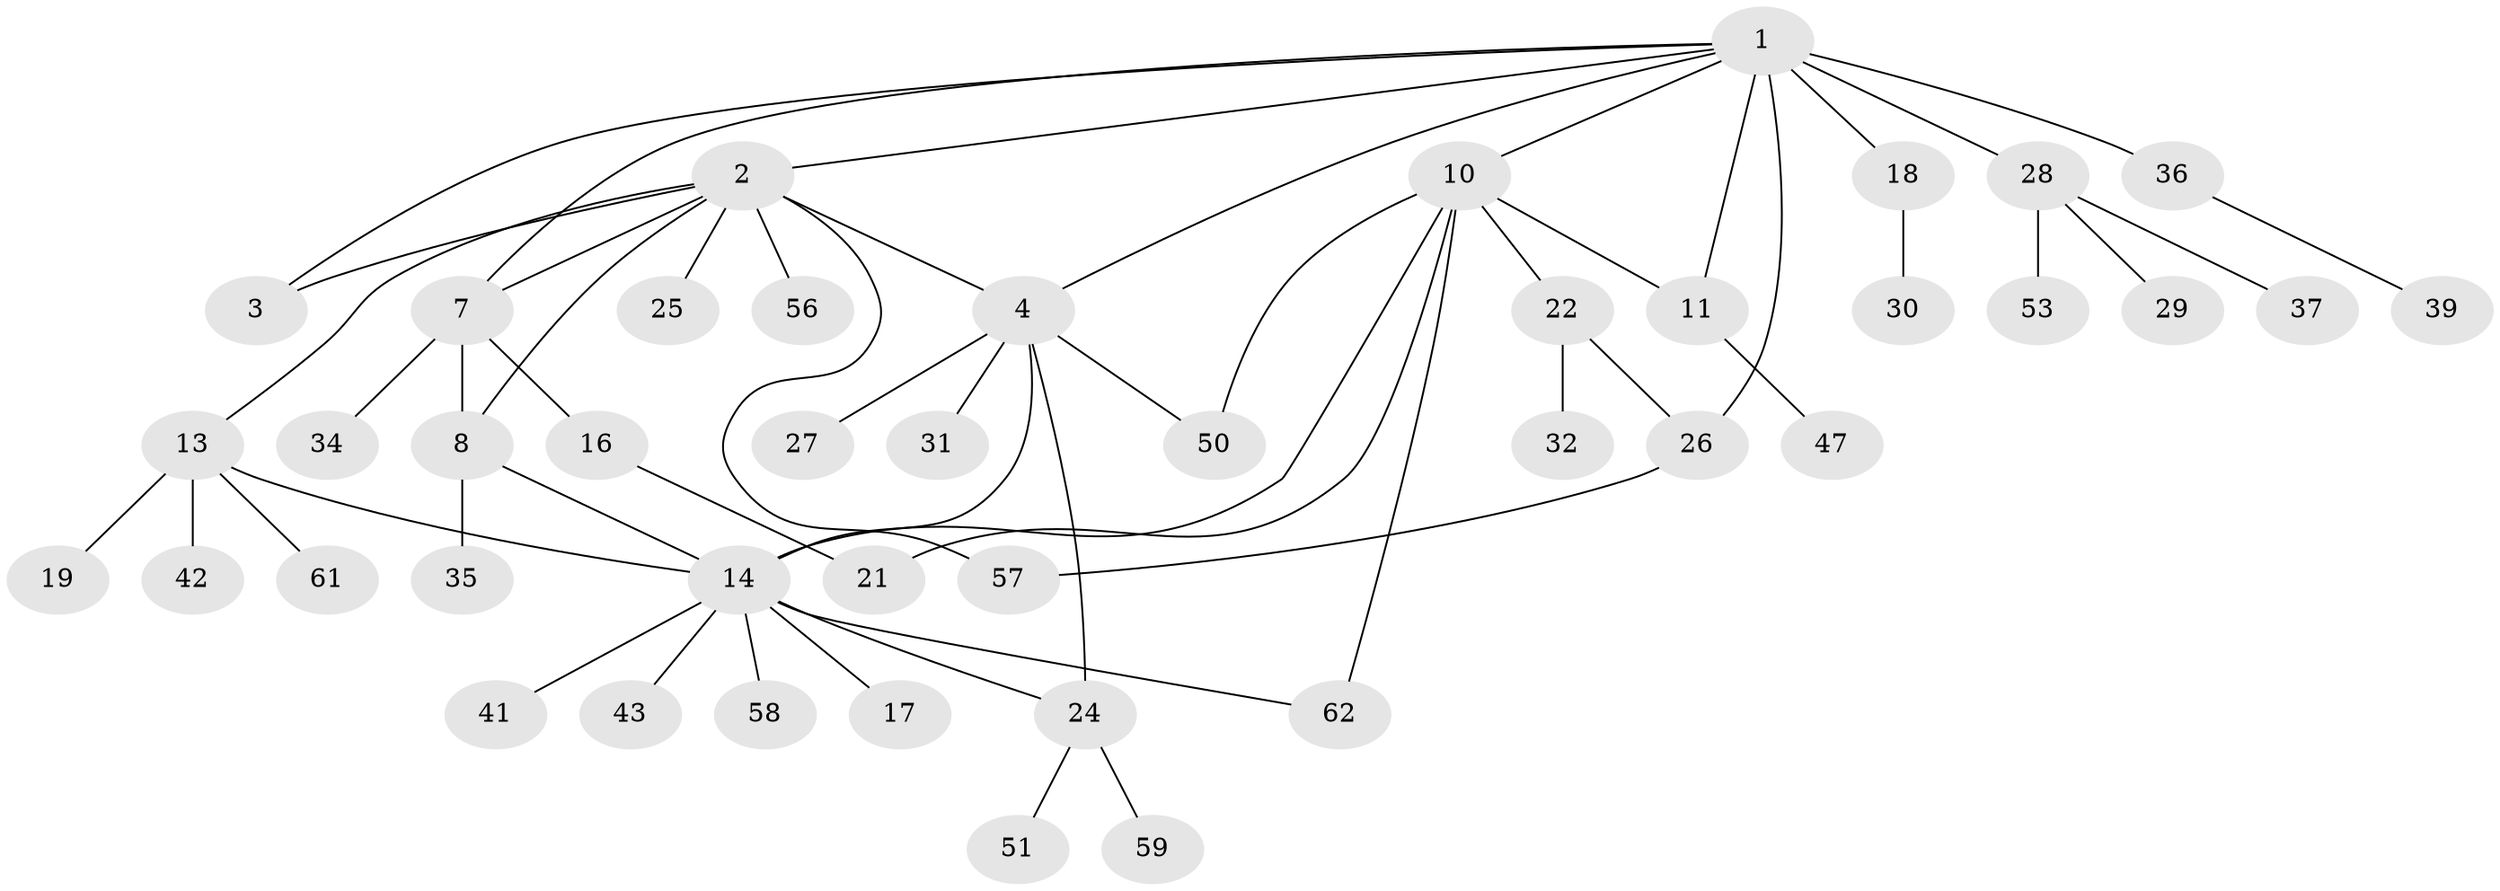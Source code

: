 // Generated by graph-tools (version 1.1) at 2025/24/03/03/25 07:24:17]
// undirected, 43 vertices, 56 edges
graph export_dot {
graph [start="1"]
  node [color=gray90,style=filled];
  1 [super="+12"];
  2 [super="+5"];
  3;
  4 [super="+6"];
  7 [super="+44"];
  8 [super="+9"];
  10 [super="+23"];
  11 [super="+20"];
  13 [super="+54"];
  14 [super="+15"];
  16;
  17;
  18;
  19;
  21 [super="+46"];
  22 [super="+60"];
  24 [super="+49"];
  25;
  26 [super="+38"];
  27 [super="+40"];
  28 [super="+48"];
  29 [super="+33"];
  30 [super="+45"];
  31;
  32;
  34;
  35;
  36;
  37;
  39 [super="+55"];
  41;
  42 [super="+52"];
  43;
  47;
  50;
  51;
  53;
  56;
  57;
  58;
  59;
  61;
  62;
  1 -- 2;
  1 -- 3;
  1 -- 18;
  1 -- 26;
  1 -- 28 [weight=2];
  1 -- 36 [weight=2];
  1 -- 4;
  1 -- 7;
  1 -- 10;
  1 -- 11;
  2 -- 3;
  2 -- 7;
  2 -- 13;
  2 -- 25;
  2 -- 56;
  2 -- 57;
  2 -- 4 [weight=2];
  2 -- 8;
  4 -- 27;
  4 -- 31;
  4 -- 50;
  4 -- 24;
  4 -- 14;
  7 -- 8 [weight=2];
  7 -- 16;
  7 -- 34;
  8 -- 35;
  8 -- 14;
  10 -- 11;
  10 -- 22;
  10 -- 50;
  10 -- 14;
  10 -- 62;
  10 -- 21;
  11 -- 47;
  13 -- 14 [weight=2];
  13 -- 19;
  13 -- 42;
  13 -- 61;
  14 -- 17;
  14 -- 43;
  14 -- 58;
  14 -- 62;
  14 -- 41;
  14 -- 24;
  16 -- 21;
  18 -- 30;
  22 -- 26;
  22 -- 32;
  24 -- 51;
  24 -- 59;
  26 -- 57;
  28 -- 29;
  28 -- 37;
  28 -- 53;
  36 -- 39;
}
